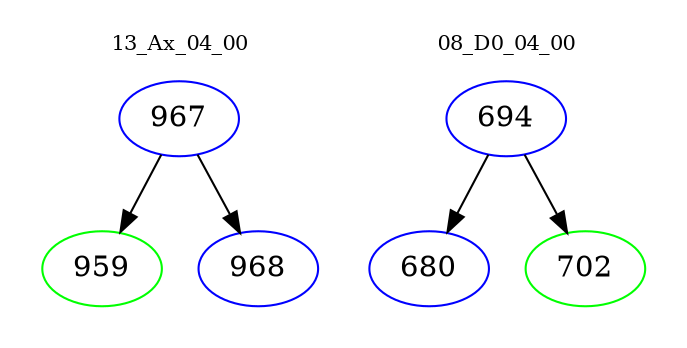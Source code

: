 digraph{
subgraph cluster_0 {
color = white
label = "13_Ax_04_00";
fontsize=10;
T0_967 [label="967", color="blue"]
T0_967 -> T0_959 [color="black"]
T0_959 [label="959", color="green"]
T0_967 -> T0_968 [color="black"]
T0_968 [label="968", color="blue"]
}
subgraph cluster_1 {
color = white
label = "08_D0_04_00";
fontsize=10;
T1_694 [label="694", color="blue"]
T1_694 -> T1_680 [color="black"]
T1_680 [label="680", color="blue"]
T1_694 -> T1_702 [color="black"]
T1_702 [label="702", color="green"]
}
}
